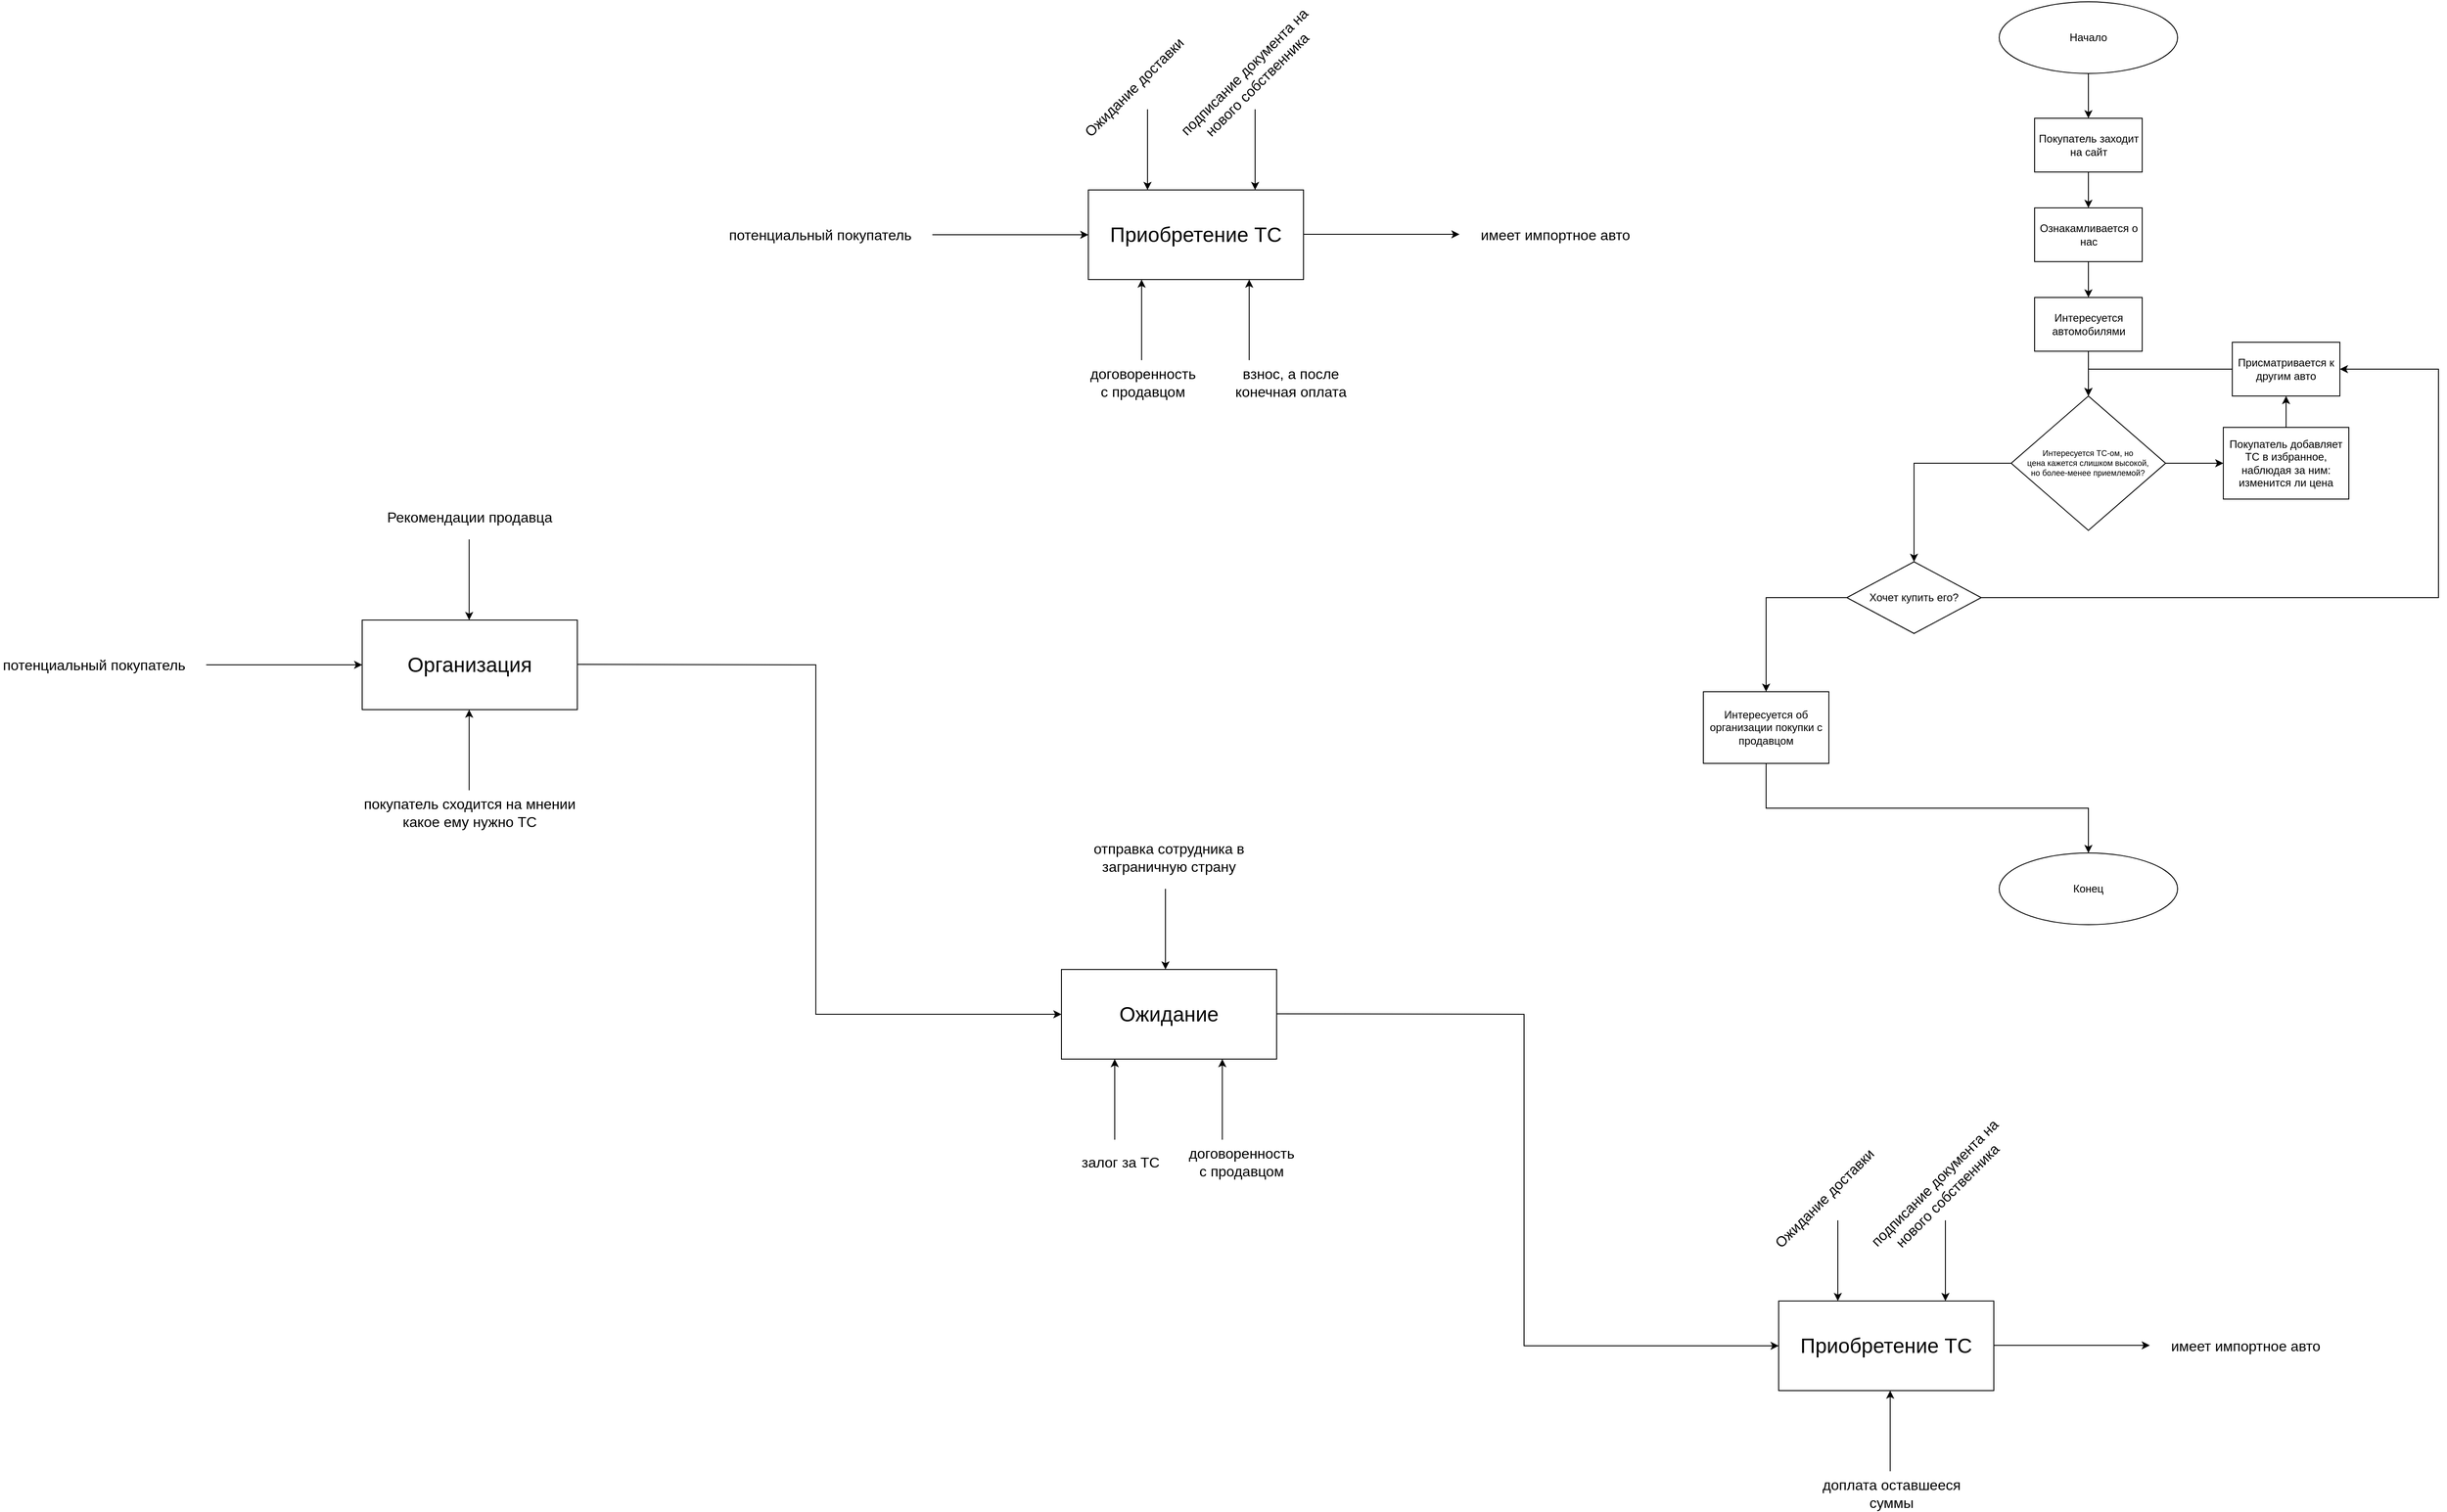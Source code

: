 <mxfile version="24.3.0" type="device">
  <diagram name="Страница — 1" id="qD9a2uQzM58jKyfptVqL">
    <mxGraphModel dx="5607" dy="2557" grid="1" gridSize="10" guides="1" tooltips="1" connect="1" arrows="1" fold="1" page="1" pageScale="1" pageWidth="827" pageHeight="1169" math="0" shadow="0">
      <root>
        <mxCell id="0" />
        <mxCell id="1" parent="0" />
        <mxCell id="t3ONwPED8ULluydBsEeW-1" value="Приобретение ТС" style="rounded=0;whiteSpace=wrap;html=1;fontSize=23;" parent="1" vertex="1">
          <mxGeometry x="434" y="380" width="240" height="100" as="geometry" />
        </mxCell>
        <mxCell id="t3ONwPED8ULluydBsEeW-2" value="" style="endArrow=classic;html=1;rounded=0;entryX=0;entryY=0.5;entryDx=0;entryDy=0;" parent="1" target="t3ONwPED8ULluydBsEeW-1" edge="1">
          <mxGeometry width="50" height="50" relative="1" as="geometry">
            <mxPoint x="260" y="430" as="sourcePoint" />
            <mxPoint x="310" y="405" as="targetPoint" />
          </mxGeometry>
        </mxCell>
        <mxCell id="t3ONwPED8ULluydBsEeW-3" value="" style="endArrow=classic;html=1;rounded=0;entryX=0;entryY=0.5;entryDx=0;entryDy=0;" parent="1" edge="1">
          <mxGeometry width="50" height="50" relative="1" as="geometry">
            <mxPoint x="674" y="429.5" as="sourcePoint" />
            <mxPoint x="848" y="429.5" as="targetPoint" />
          </mxGeometry>
        </mxCell>
        <mxCell id="m1Rp-SE6Qbz_XijWUfVs-2" value="" style="endArrow=classic;html=1;rounded=0;" parent="1" edge="1">
          <mxGeometry width="50" height="50" relative="1" as="geometry">
            <mxPoint x="500" y="290" as="sourcePoint" />
            <mxPoint x="500" y="380" as="targetPoint" />
          </mxGeometry>
        </mxCell>
        <mxCell id="m1Rp-SE6Qbz_XijWUfVs-3" value="" style="endArrow=classic;html=1;rounded=0;" parent="1" edge="1">
          <mxGeometry width="50" height="50" relative="1" as="geometry">
            <mxPoint x="620" y="290" as="sourcePoint" />
            <mxPoint x="620" y="380" as="targetPoint" />
          </mxGeometry>
        </mxCell>
        <mxCell id="m1Rp-SE6Qbz_XijWUfVs-4" value="" style="endArrow=classic;html=1;rounded=0;" parent="1" edge="1">
          <mxGeometry width="50" height="50" relative="1" as="geometry">
            <mxPoint x="493.41" y="570" as="sourcePoint" />
            <mxPoint x="493.41" y="480" as="targetPoint" />
          </mxGeometry>
        </mxCell>
        <mxCell id="m1Rp-SE6Qbz_XijWUfVs-5" value="" style="endArrow=classic;html=1;rounded=0;" parent="1" edge="1">
          <mxGeometry width="50" height="50" relative="1" as="geometry">
            <mxPoint x="613.41" y="570" as="sourcePoint" />
            <mxPoint x="613.41" y="480" as="targetPoint" />
          </mxGeometry>
        </mxCell>
        <mxCell id="m1Rp-SE6Qbz_XijWUfVs-6" value="Ожидание доставки" style="text;html=1;align=center;verticalAlign=middle;whiteSpace=wrap;rounded=0;fontSize=16;rotation=-45;" parent="1" vertex="1">
          <mxGeometry x="380" y="250" width="210" height="30" as="geometry" />
        </mxCell>
        <mxCell id="m1Rp-SE6Qbz_XijWUfVs-7" value="подписание документа на нового собственника" style="text;html=1;align=center;verticalAlign=middle;whiteSpace=wrap;rounded=0;fontSize=16;rotation=-45;" parent="1" vertex="1">
          <mxGeometry x="510" y="240" width="210" height="30" as="geometry" />
        </mxCell>
        <mxCell id="m1Rp-SE6Qbz_XijWUfVs-8" value="потенциальный покупатель" style="text;html=1;align=center;verticalAlign=middle;whiteSpace=wrap;rounded=0;fontSize=16;" parent="1" vertex="1">
          <mxGeometry x="30" y="415" width="210" height="30" as="geometry" />
        </mxCell>
        <mxCell id="m1Rp-SE6Qbz_XijWUfVs-9" value="договоренность с продавцом" style="text;html=1;align=center;verticalAlign=middle;whiteSpace=wrap;rounded=0;fontSize=16;" parent="1" vertex="1">
          <mxGeometry x="430" y="580" width="130" height="30" as="geometry" />
        </mxCell>
        <mxCell id="m1Rp-SE6Qbz_XijWUfVs-10" value="взнос, а после конечная оплата" style="text;html=1;align=center;verticalAlign=middle;whiteSpace=wrap;rounded=0;fontSize=16;" parent="1" vertex="1">
          <mxGeometry x="580" y="580" width="160" height="30" as="geometry" />
        </mxCell>
        <mxCell id="m1Rp-SE6Qbz_XijWUfVs-11" value="имеет импортное авто" style="text;html=1;align=center;verticalAlign=middle;whiteSpace=wrap;rounded=0;fontSize=16;" parent="1" vertex="1">
          <mxGeometry x="850" y="415" width="210" height="30" as="geometry" />
        </mxCell>
        <mxCell id="mZaVRYP02iY4yXCvRnx1-1" value="Ожидание" style="rounded=0;whiteSpace=wrap;html=1;fontSize=23;" vertex="1" parent="1">
          <mxGeometry x="404" y="1250" width="240" height="100" as="geometry" />
        </mxCell>
        <mxCell id="mZaVRYP02iY4yXCvRnx1-3" value="" style="endArrow=classic;html=1;rounded=0;entryX=0;entryY=0.5;entryDx=0;entryDy=0;" edge="1" parent="1" target="mZaVRYP02iY4yXCvRnx1-27">
          <mxGeometry width="50" height="50" relative="1" as="geometry">
            <mxPoint x="644" y="1299.5" as="sourcePoint" />
            <mxPoint x="818" y="1299.5" as="targetPoint" />
            <Array as="points">
              <mxPoint x="920" y="1300" />
              <mxPoint x="920" y="1670" />
            </Array>
          </mxGeometry>
        </mxCell>
        <mxCell id="mZaVRYP02iY4yXCvRnx1-4" value="" style="endArrow=classic;html=1;rounded=0;" edge="1" parent="1">
          <mxGeometry width="50" height="50" relative="1" as="geometry">
            <mxPoint x="520" y="1160" as="sourcePoint" />
            <mxPoint x="520" y="1250" as="targetPoint" />
          </mxGeometry>
        </mxCell>
        <mxCell id="mZaVRYP02iY4yXCvRnx1-6" value="" style="endArrow=classic;html=1;rounded=0;" edge="1" parent="1">
          <mxGeometry width="50" height="50" relative="1" as="geometry">
            <mxPoint x="463.41" y="1440" as="sourcePoint" />
            <mxPoint x="463.41" y="1350" as="targetPoint" />
          </mxGeometry>
        </mxCell>
        <mxCell id="mZaVRYP02iY4yXCvRnx1-7" value="" style="endArrow=classic;html=1;rounded=0;" edge="1" parent="1">
          <mxGeometry width="50" height="50" relative="1" as="geometry">
            <mxPoint x="583.41" y="1440" as="sourcePoint" />
            <mxPoint x="583.41" y="1350" as="targetPoint" />
          </mxGeometry>
        </mxCell>
        <mxCell id="mZaVRYP02iY4yXCvRnx1-14" value="Организация" style="rounded=0;whiteSpace=wrap;html=1;fontSize=23;" vertex="1" parent="1">
          <mxGeometry x="-376" y="860" width="240" height="100" as="geometry" />
        </mxCell>
        <mxCell id="mZaVRYP02iY4yXCvRnx1-15" value="" style="endArrow=classic;html=1;rounded=0;entryX=0;entryY=0.5;entryDx=0;entryDy=0;" edge="1" target="mZaVRYP02iY4yXCvRnx1-14" parent="1">
          <mxGeometry width="50" height="50" relative="1" as="geometry">
            <mxPoint x="-550" y="910" as="sourcePoint" />
            <mxPoint x="-500" y="885" as="targetPoint" />
          </mxGeometry>
        </mxCell>
        <mxCell id="mZaVRYP02iY4yXCvRnx1-16" value="" style="endArrow=classic;html=1;rounded=0;entryX=0;entryY=0.5;entryDx=0;entryDy=0;" edge="1" parent="1" target="mZaVRYP02iY4yXCvRnx1-1">
          <mxGeometry width="50" height="50" relative="1" as="geometry">
            <mxPoint x="-136" y="909.5" as="sourcePoint" />
            <mxPoint x="38" y="909.5" as="targetPoint" />
            <Array as="points">
              <mxPoint x="130" y="910" />
              <mxPoint x="130" y="1300" />
            </Array>
          </mxGeometry>
        </mxCell>
        <mxCell id="mZaVRYP02iY4yXCvRnx1-18" value="" style="endArrow=classic;html=1;rounded=0;" edge="1" parent="1">
          <mxGeometry width="50" height="50" relative="1" as="geometry">
            <mxPoint x="-256.67" y="770" as="sourcePoint" />
            <mxPoint x="-256.67" y="860" as="targetPoint" />
          </mxGeometry>
        </mxCell>
        <mxCell id="mZaVRYP02iY4yXCvRnx1-20" value="" style="endArrow=classic;html=1;rounded=0;" edge="1" parent="1">
          <mxGeometry width="50" height="50" relative="1" as="geometry">
            <mxPoint x="-256.67" y="1050" as="sourcePoint" />
            <mxPoint x="-256.67" y="960" as="targetPoint" />
          </mxGeometry>
        </mxCell>
        <mxCell id="mZaVRYP02iY4yXCvRnx1-21" value="покупатель сходится на мнении какое ему нужно ТС" style="text;html=1;align=center;verticalAlign=middle;whiteSpace=wrap;rounded=0;fontSize=16;rotation=0;" vertex="1" parent="1">
          <mxGeometry x="-396" y="1060" width="280" height="30" as="geometry" />
        </mxCell>
        <mxCell id="mZaVRYP02iY4yXCvRnx1-23" value="потенциальный покупатель" style="text;html=1;align=center;verticalAlign=middle;whiteSpace=wrap;rounded=0;fontSize=16;" vertex="1" parent="1">
          <mxGeometry x="-780" y="895" width="210" height="30" as="geometry" />
        </mxCell>
        <mxCell id="mZaVRYP02iY4yXCvRnx1-24" value="договоренность с продавцом" style="text;html=1;align=center;verticalAlign=middle;whiteSpace=wrap;rounded=0;fontSize=16;" vertex="1" parent="1">
          <mxGeometry x="540" y="1450" width="130" height="30" as="geometry" />
        </mxCell>
        <mxCell id="mZaVRYP02iY4yXCvRnx1-25" value="залог за ТС" style="text;html=1;align=center;verticalAlign=middle;whiteSpace=wrap;rounded=0;fontSize=16;" vertex="1" parent="1">
          <mxGeometry x="390" y="1450" width="160" height="30" as="geometry" />
        </mxCell>
        <mxCell id="mZaVRYP02iY4yXCvRnx1-27" value="Приобретение ТС" style="rounded=0;whiteSpace=wrap;html=1;fontSize=23;" vertex="1" parent="1">
          <mxGeometry x="1204" y="1620" width="240" height="100" as="geometry" />
        </mxCell>
        <mxCell id="mZaVRYP02iY4yXCvRnx1-29" value="" style="endArrow=classic;html=1;rounded=0;entryX=0;entryY=0.5;entryDx=0;entryDy=0;" edge="1" parent="1">
          <mxGeometry width="50" height="50" relative="1" as="geometry">
            <mxPoint x="1444" y="1669.5" as="sourcePoint" />
            <mxPoint x="1618" y="1669.5" as="targetPoint" />
          </mxGeometry>
        </mxCell>
        <mxCell id="mZaVRYP02iY4yXCvRnx1-30" value="" style="endArrow=classic;html=1;rounded=0;" edge="1" parent="1">
          <mxGeometry width="50" height="50" relative="1" as="geometry">
            <mxPoint x="1270" y="1530" as="sourcePoint" />
            <mxPoint x="1270" y="1620" as="targetPoint" />
          </mxGeometry>
        </mxCell>
        <mxCell id="mZaVRYP02iY4yXCvRnx1-31" value="" style="endArrow=classic;html=1;rounded=0;" edge="1" parent="1">
          <mxGeometry width="50" height="50" relative="1" as="geometry">
            <mxPoint x="1390" y="1530" as="sourcePoint" />
            <mxPoint x="1390" y="1620" as="targetPoint" />
          </mxGeometry>
        </mxCell>
        <mxCell id="mZaVRYP02iY4yXCvRnx1-33" value="" style="endArrow=classic;html=1;rounded=0;" edge="1" parent="1">
          <mxGeometry width="50" height="50" relative="1" as="geometry">
            <mxPoint x="1328.41" y="1810" as="sourcePoint" />
            <mxPoint x="1328.41" y="1720" as="targetPoint" />
          </mxGeometry>
        </mxCell>
        <mxCell id="mZaVRYP02iY4yXCvRnx1-34" value="Ожидание доставки" style="text;html=1;align=center;verticalAlign=middle;whiteSpace=wrap;rounded=0;fontSize=16;rotation=-45;" vertex="1" parent="1">
          <mxGeometry x="1150" y="1490" width="210" height="30" as="geometry" />
        </mxCell>
        <mxCell id="mZaVRYP02iY4yXCvRnx1-35" value="подписание документа на нового собственника" style="text;html=1;align=center;verticalAlign=middle;whiteSpace=wrap;rounded=0;fontSize=16;rotation=-45;" vertex="1" parent="1">
          <mxGeometry x="1280" y="1480" width="210" height="30" as="geometry" />
        </mxCell>
        <mxCell id="mZaVRYP02iY4yXCvRnx1-38" value="доплата оставшееся суммы" style="text;html=1;align=center;verticalAlign=middle;whiteSpace=wrap;rounded=0;fontSize=16;" vertex="1" parent="1">
          <mxGeometry x="1250" y="1820" width="160" height="30" as="geometry" />
        </mxCell>
        <mxCell id="mZaVRYP02iY4yXCvRnx1-39" value="имеет импортное авто" style="text;html=1;align=center;verticalAlign=middle;whiteSpace=wrap;rounded=0;fontSize=16;" vertex="1" parent="1">
          <mxGeometry x="1620" y="1655" width="210" height="30" as="geometry" />
        </mxCell>
        <mxCell id="mZaVRYP02iY4yXCvRnx1-41" value="отправка сотрудника в заграничную страну" style="text;html=1;align=center;verticalAlign=middle;whiteSpace=wrap;rounded=0;fontSize=16;rotation=0;" vertex="1" parent="1">
          <mxGeometry x="419" y="1110" width="210" height="30" as="geometry" />
        </mxCell>
        <mxCell id="mZaVRYP02iY4yXCvRnx1-43" value="Рекомендации продавца" style="text;html=1;align=center;verticalAlign=middle;whiteSpace=wrap;rounded=0;fontSize=16;rotation=0;" vertex="1" parent="1">
          <mxGeometry x="-396" y="730" width="280" height="30" as="geometry" />
        </mxCell>
        <mxCell id="mZaVRYP02iY4yXCvRnx1-61" style="edgeStyle=orthogonalEdgeStyle;rounded=0;orthogonalLoop=1;jettySize=auto;html=1;entryX=0.5;entryY=0;entryDx=0;entryDy=0;" edge="1" parent="1" source="mZaVRYP02iY4yXCvRnx1-44" target="mZaVRYP02iY4yXCvRnx1-46">
          <mxGeometry relative="1" as="geometry" />
        </mxCell>
        <mxCell id="mZaVRYP02iY4yXCvRnx1-44" value="Начало" style="ellipse;whiteSpace=wrap;html=1;" vertex="1" parent="1">
          <mxGeometry x="1450" y="170" width="199" height="80" as="geometry" />
        </mxCell>
        <mxCell id="mZaVRYP02iY4yXCvRnx1-45" value="Конец" style="ellipse;whiteSpace=wrap;html=1;" vertex="1" parent="1">
          <mxGeometry x="1450" y="1120" width="199" height="80" as="geometry" />
        </mxCell>
        <mxCell id="mZaVRYP02iY4yXCvRnx1-62" style="edgeStyle=orthogonalEdgeStyle;rounded=0;orthogonalLoop=1;jettySize=auto;html=1;entryX=0.5;entryY=0;entryDx=0;entryDy=0;" edge="1" parent="1" source="mZaVRYP02iY4yXCvRnx1-46" target="mZaVRYP02iY4yXCvRnx1-47">
          <mxGeometry relative="1" as="geometry" />
        </mxCell>
        <mxCell id="mZaVRYP02iY4yXCvRnx1-46" value="Покупатель заходит на сайт" style="rounded=0;whiteSpace=wrap;html=1;" vertex="1" parent="1">
          <mxGeometry x="1489.5" y="300" width="120" height="60" as="geometry" />
        </mxCell>
        <mxCell id="mZaVRYP02iY4yXCvRnx1-63" style="edgeStyle=orthogonalEdgeStyle;rounded=0;orthogonalLoop=1;jettySize=auto;html=1;entryX=0.5;entryY=0;entryDx=0;entryDy=0;" edge="1" parent="1" source="mZaVRYP02iY4yXCvRnx1-47" target="mZaVRYP02iY4yXCvRnx1-48">
          <mxGeometry relative="1" as="geometry" />
        </mxCell>
        <mxCell id="mZaVRYP02iY4yXCvRnx1-47" value="Ознакамливается о нас" style="rounded=0;whiteSpace=wrap;html=1;" vertex="1" parent="1">
          <mxGeometry x="1489.5" y="400" width="120" height="60" as="geometry" />
        </mxCell>
        <mxCell id="mZaVRYP02iY4yXCvRnx1-64" style="edgeStyle=orthogonalEdgeStyle;rounded=0;orthogonalLoop=1;jettySize=auto;html=1;entryX=0.5;entryY=0;entryDx=0;entryDy=0;" edge="1" parent="1" source="mZaVRYP02iY4yXCvRnx1-48" target="mZaVRYP02iY4yXCvRnx1-50">
          <mxGeometry relative="1" as="geometry" />
        </mxCell>
        <mxCell id="mZaVRYP02iY4yXCvRnx1-48" value="Интересуется автомобилями" style="rounded=0;whiteSpace=wrap;html=1;" vertex="1" parent="1">
          <mxGeometry x="1489.5" y="500" width="120" height="60" as="geometry" />
        </mxCell>
        <mxCell id="mZaVRYP02iY4yXCvRnx1-54" style="edgeStyle=orthogonalEdgeStyle;rounded=0;orthogonalLoop=1;jettySize=auto;html=1;entryX=0.5;entryY=0;entryDx=0;entryDy=0;" edge="1" parent="1" source="mZaVRYP02iY4yXCvRnx1-50" target="mZaVRYP02iY4yXCvRnx1-53">
          <mxGeometry relative="1" as="geometry" />
        </mxCell>
        <mxCell id="mZaVRYP02iY4yXCvRnx1-59" style="edgeStyle=orthogonalEdgeStyle;rounded=0;orthogonalLoop=1;jettySize=auto;html=1;entryX=0;entryY=0.5;entryDx=0;entryDy=0;" edge="1" parent="1" source="mZaVRYP02iY4yXCvRnx1-50" target="mZaVRYP02iY4yXCvRnx1-51">
          <mxGeometry relative="1" as="geometry" />
        </mxCell>
        <mxCell id="mZaVRYP02iY4yXCvRnx1-50" value="Интересуется ТС-ом, но&lt;div&gt;&amp;nbsp;цена кажется слишком высокой,&amp;nbsp;&lt;/div&gt;&lt;div&gt;но более-менее приемлемой?&lt;/div&gt;" style="rhombus;whiteSpace=wrap;html=1;fontSize=9;" vertex="1" parent="1">
          <mxGeometry x="1463.37" y="610" width="172.25" height="150" as="geometry" />
        </mxCell>
        <mxCell id="mZaVRYP02iY4yXCvRnx1-58" style="edgeStyle=orthogonalEdgeStyle;rounded=0;orthogonalLoop=1;jettySize=auto;html=1;entryX=0.5;entryY=1;entryDx=0;entryDy=0;" edge="1" parent="1" source="mZaVRYP02iY4yXCvRnx1-51" target="mZaVRYP02iY4yXCvRnx1-56">
          <mxGeometry relative="1" as="geometry" />
        </mxCell>
        <mxCell id="mZaVRYP02iY4yXCvRnx1-51" value="Покупатель добавляет ТС в избранное, наблюдая за ним: изменится ли цена" style="rounded=0;whiteSpace=wrap;html=1;" vertex="1" parent="1">
          <mxGeometry x="1700" y="645" width="140" height="80" as="geometry" />
        </mxCell>
        <mxCell id="mZaVRYP02iY4yXCvRnx1-55" style="edgeStyle=orthogonalEdgeStyle;rounded=0;orthogonalLoop=1;jettySize=auto;html=1;entryX=0.5;entryY=0;entryDx=0;entryDy=0;" edge="1" parent="1" source="mZaVRYP02iY4yXCvRnx1-52" target="mZaVRYP02iY4yXCvRnx1-45">
          <mxGeometry relative="1" as="geometry">
            <Array as="points">
              <mxPoint x="1190" y="1070" />
              <mxPoint x="1550" y="1070" />
            </Array>
          </mxGeometry>
        </mxCell>
        <mxCell id="mZaVRYP02iY4yXCvRnx1-52" value="Интересуется об организации покупки с продавцом" style="rounded=0;whiteSpace=wrap;html=1;" vertex="1" parent="1">
          <mxGeometry x="1120" y="940" width="140" height="80" as="geometry" />
        </mxCell>
        <mxCell id="mZaVRYP02iY4yXCvRnx1-57" style="edgeStyle=orthogonalEdgeStyle;rounded=0;orthogonalLoop=1;jettySize=auto;html=1;entryX=1;entryY=0.5;entryDx=0;entryDy=0;" edge="1" parent="1" source="mZaVRYP02iY4yXCvRnx1-53" target="mZaVRYP02iY4yXCvRnx1-56">
          <mxGeometry relative="1" as="geometry">
            <Array as="points">
              <mxPoint x="1940" y="835" />
              <mxPoint x="1940" y="580" />
            </Array>
          </mxGeometry>
        </mxCell>
        <mxCell id="mZaVRYP02iY4yXCvRnx1-60" style="edgeStyle=orthogonalEdgeStyle;rounded=0;orthogonalLoop=1;jettySize=auto;html=1;entryX=0.5;entryY=0;entryDx=0;entryDy=0;" edge="1" parent="1" source="mZaVRYP02iY4yXCvRnx1-53" target="mZaVRYP02iY4yXCvRnx1-52">
          <mxGeometry relative="1" as="geometry" />
        </mxCell>
        <mxCell id="mZaVRYP02iY4yXCvRnx1-53" value="Хочет купить его?" style="rhombus;whiteSpace=wrap;html=1;" vertex="1" parent="1">
          <mxGeometry x="1280" y="795" width="150" height="80" as="geometry" />
        </mxCell>
        <mxCell id="mZaVRYP02iY4yXCvRnx1-65" style="edgeStyle=orthogonalEdgeStyle;rounded=0;orthogonalLoop=1;jettySize=auto;html=1;entryX=0.5;entryY=0;entryDx=0;entryDy=0;" edge="1" parent="1" source="mZaVRYP02iY4yXCvRnx1-56" target="mZaVRYP02iY4yXCvRnx1-50">
          <mxGeometry relative="1" as="geometry" />
        </mxCell>
        <mxCell id="mZaVRYP02iY4yXCvRnx1-56" value="Присматривается к другим авто" style="rounded=0;whiteSpace=wrap;html=1;" vertex="1" parent="1">
          <mxGeometry x="1710" y="550" width="120" height="60" as="geometry" />
        </mxCell>
      </root>
    </mxGraphModel>
  </diagram>
</mxfile>
